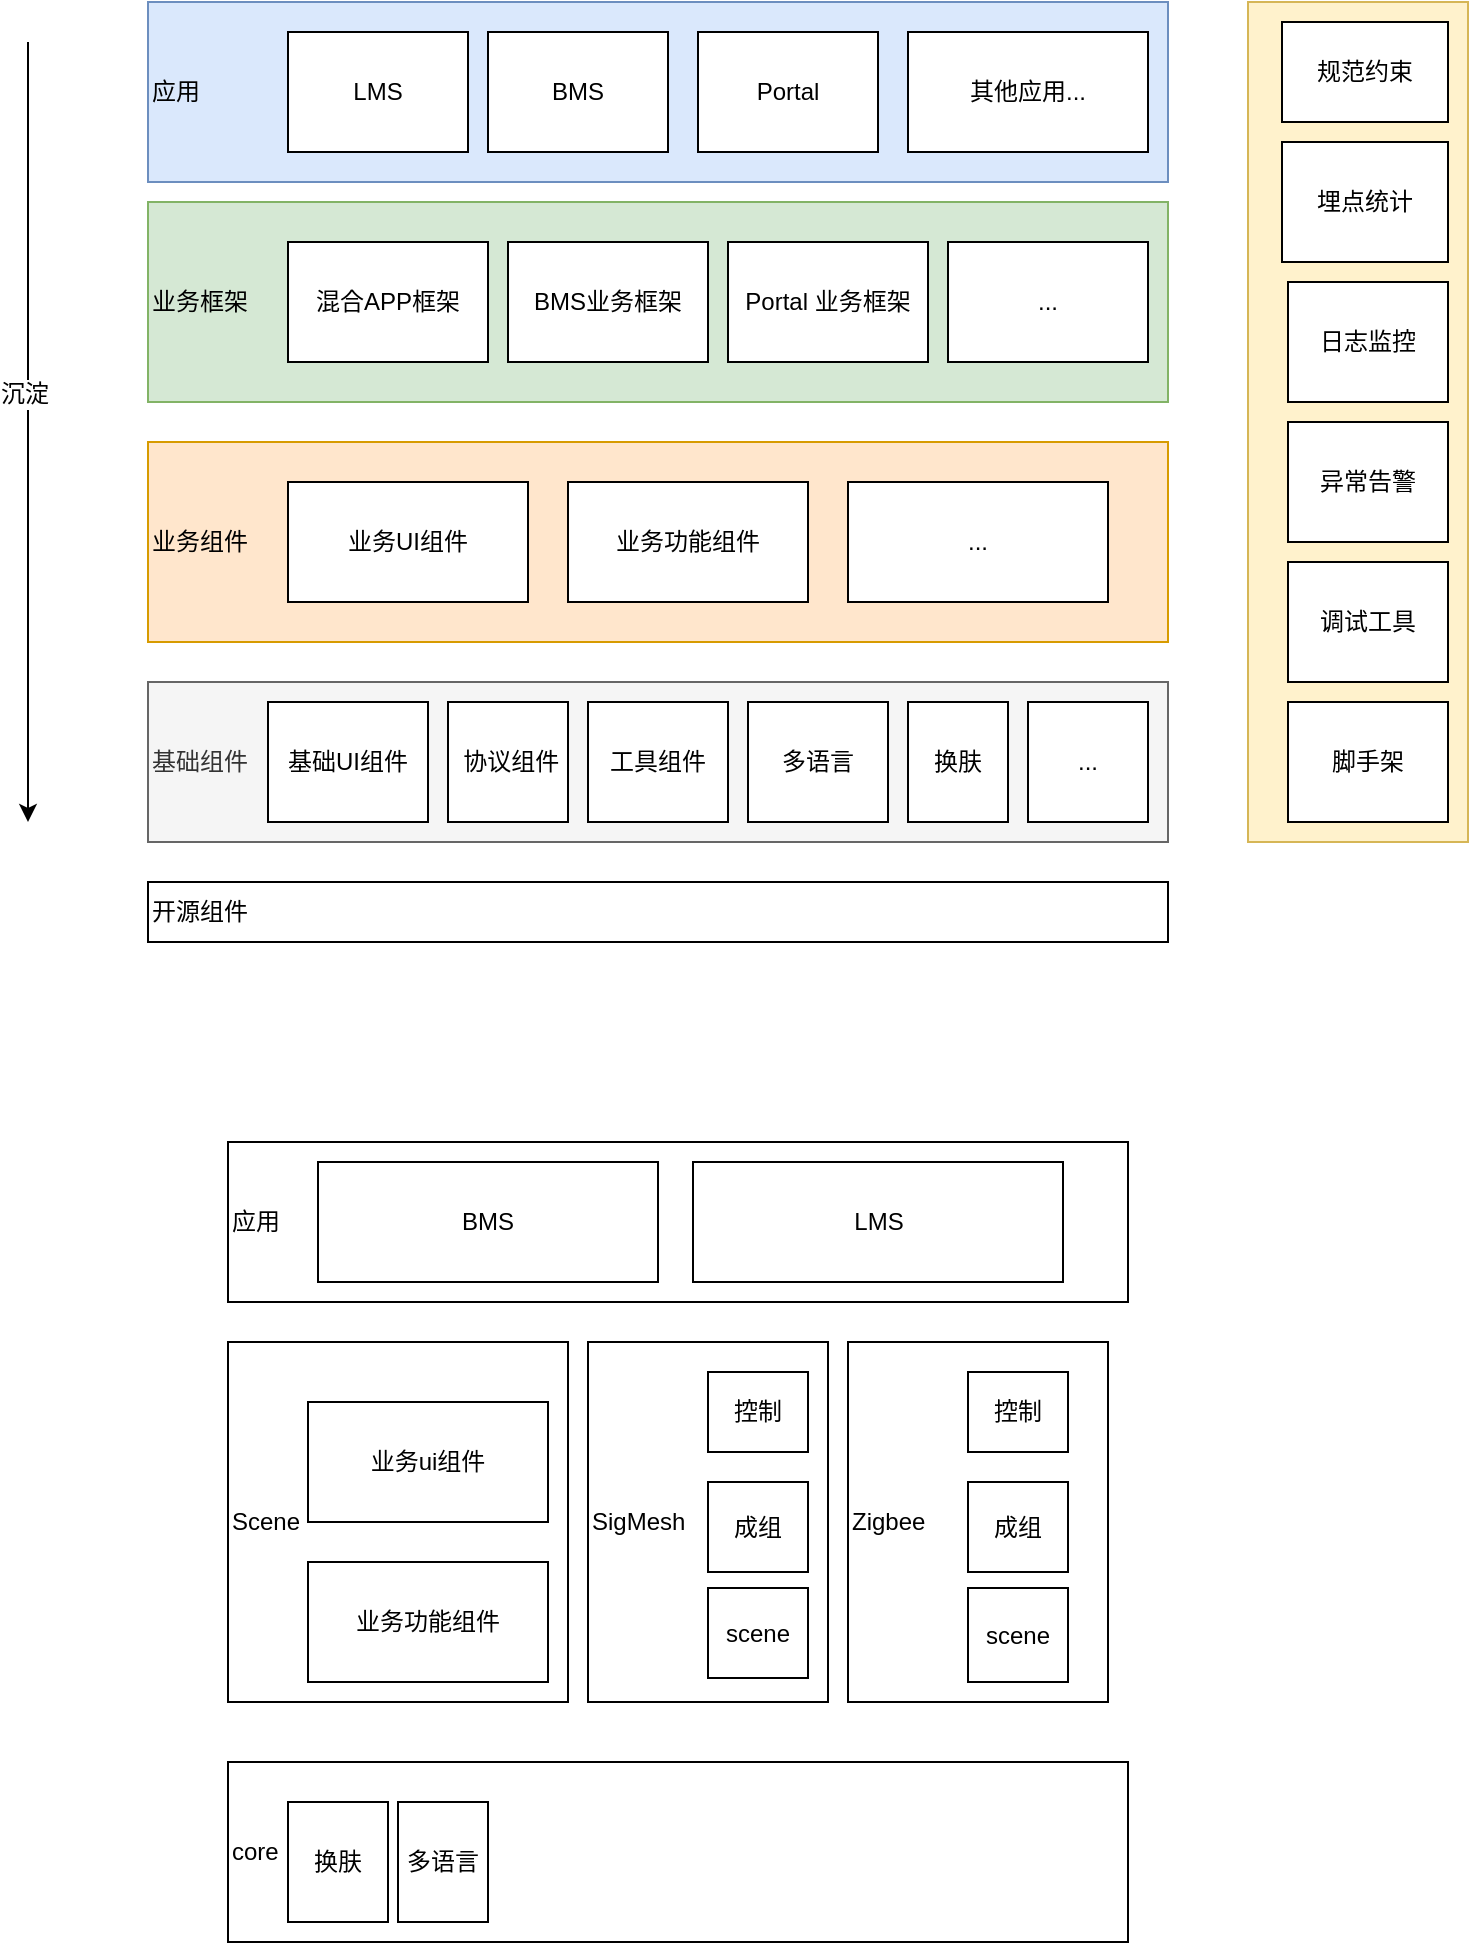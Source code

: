 <mxfile version="12.3.6" type="github" pages="1">
  <diagram id="mC2z6ZHij45KzqhMj24y" name="Page-1">
    <mxGraphModel dx="786" dy="487" grid="1" gridSize="10" guides="1" tooltips="1" connect="1" arrows="1" fold="1" page="1" pageScale="1" pageWidth="850" pageHeight="1100" math="0" shadow="0">
      <root>
        <mxCell id="0"/>
        <mxCell id="1" parent="0"/>
        <mxCell id="YCONs0wasow0GZZ-GPy--1" value="应用" style="rounded=0;whiteSpace=wrap;html=1;fillColor=#dae8fc;strokeColor=#6c8ebf;align=left;" parent="1" vertex="1">
          <mxGeometry x="110" y="60" width="510" height="90" as="geometry"/>
        </mxCell>
        <mxCell id="YCONs0wasow0GZZ-GPy--2" value="BMS" style="rounded=0;whiteSpace=wrap;html=1;" parent="1" vertex="1">
          <mxGeometry x="280" y="75" width="90" height="60" as="geometry"/>
        </mxCell>
        <mxCell id="YCONs0wasow0GZZ-GPy--3" value="Portal" style="rounded=0;whiteSpace=wrap;html=1;" parent="1" vertex="1">
          <mxGeometry x="385" y="75" width="90" height="60" as="geometry"/>
        </mxCell>
        <mxCell id="YCONs0wasow0GZZ-GPy--8" value="业务框架" style="rounded=0;whiteSpace=wrap;html=1;align=left;fillColor=#d5e8d4;strokeColor=#82b366;" parent="1" vertex="1">
          <mxGeometry x="110" y="160" width="510" height="100" as="geometry"/>
        </mxCell>
        <mxCell id="YCONs0wasow0GZZ-GPy--12" value="混合APP框架" style="rounded=0;whiteSpace=wrap;html=1;" parent="1" vertex="1">
          <mxGeometry x="180" y="180" width="100" height="60" as="geometry"/>
        </mxCell>
        <mxCell id="YCONs0wasow0GZZ-GPy--13" value="BMS业务框架" style="rounded=0;whiteSpace=wrap;html=1;" parent="1" vertex="1">
          <mxGeometry x="290" y="180" width="100" height="60" as="geometry"/>
        </mxCell>
        <mxCell id="YCONs0wasow0GZZ-GPy--14" value="业务组件" style="rounded=0;whiteSpace=wrap;html=1;align=left;fillColor=#ffe6cc;strokeColor=#d79b00;" parent="1" vertex="1">
          <mxGeometry x="110" y="280" width="510" height="100" as="geometry"/>
        </mxCell>
        <mxCell id="YCONs0wasow0GZZ-GPy--17" value="业务UI组件" style="rounded=0;whiteSpace=wrap;html=1;" parent="1" vertex="1">
          <mxGeometry x="180" y="300" width="120" height="60" as="geometry"/>
        </mxCell>
        <mxCell id="YCONs0wasow0GZZ-GPy--19" value="业务功能组件" style="rounded=0;whiteSpace=wrap;html=1;" parent="1" vertex="1">
          <mxGeometry x="320" y="300" width="120" height="60" as="geometry"/>
        </mxCell>
        <mxCell id="YCONs0wasow0GZZ-GPy--20" value="基础组件" style="rounded=0;whiteSpace=wrap;html=1;align=left;fillColor=#f5f5f5;strokeColor=#666666;fontColor=#333333;" parent="1" vertex="1">
          <mxGeometry x="110" y="400" width="510" height="80" as="geometry"/>
        </mxCell>
        <mxCell id="YCONs0wasow0GZZ-GPy--21" value="基础UI组件" style="rounded=0;whiteSpace=wrap;html=1;" parent="1" vertex="1">
          <mxGeometry x="170" y="410" width="80" height="60" as="geometry"/>
        </mxCell>
        <mxCell id="YCONs0wasow0GZZ-GPy--22" value="&amp;nbsp;协议组件" style="rounded=0;whiteSpace=wrap;html=1;" parent="1" vertex="1">
          <mxGeometry x="260" y="410" width="60" height="60" as="geometry"/>
        </mxCell>
        <mxCell id="YCONs0wasow0GZZ-GPy--25" value="其他应用..." style="rounded=0;whiteSpace=wrap;html=1;" parent="1" vertex="1">
          <mxGeometry x="490" y="75" width="120" height="60" as="geometry"/>
        </mxCell>
        <mxCell id="YCONs0wasow0GZZ-GPy--26" value="工具组件" style="rounded=0;whiteSpace=wrap;html=1;" parent="1" vertex="1">
          <mxGeometry x="330" y="410" width="70" height="60" as="geometry"/>
        </mxCell>
        <mxCell id="6pe8D8bSwLI52zhU29Og-7" value="多语言" style="rounded=0;whiteSpace=wrap;html=1;" vertex="1" parent="1">
          <mxGeometry x="410" y="410" width="70" height="60" as="geometry"/>
        </mxCell>
        <mxCell id="6pe8D8bSwLI52zhU29Og-8" value="换肤" style="rounded=0;whiteSpace=wrap;html=1;" vertex="1" parent="1">
          <mxGeometry x="490" y="410" width="50" height="60" as="geometry"/>
        </mxCell>
        <mxCell id="6pe8D8bSwLI52zhU29Og-12" value="Portal 业务框架" style="rounded=0;whiteSpace=wrap;html=1;" vertex="1" parent="1">
          <mxGeometry x="400" y="180" width="100" height="60" as="geometry"/>
        </mxCell>
        <mxCell id="6pe8D8bSwLI52zhU29Og-13" value="..." style="rounded=0;whiteSpace=wrap;html=1;" vertex="1" parent="1">
          <mxGeometry x="550" y="410" width="60" height="60" as="geometry"/>
        </mxCell>
        <mxCell id="6pe8D8bSwLI52zhU29Og-16" value="LMS" style="rounded=0;whiteSpace=wrap;html=1;" vertex="1" parent="1">
          <mxGeometry x="180" y="75" width="90" height="60" as="geometry"/>
        </mxCell>
        <mxCell id="6pe8D8bSwLI52zhU29Og-17" value="" style="endArrow=classic;html=1;" edge="1" parent="1">
          <mxGeometry width="50" height="50" relative="1" as="geometry">
            <mxPoint x="50" y="80" as="sourcePoint"/>
            <mxPoint x="50" y="470" as="targetPoint"/>
          </mxGeometry>
        </mxCell>
        <mxCell id="6pe8D8bSwLI52zhU29Og-18" value="沉淀" style="text;html=1;align=center;verticalAlign=middle;resizable=0;points=[];;labelBackgroundColor=#ffffff;" vertex="1" connectable="0" parent="6pe8D8bSwLI52zhU29Og-17">
          <mxGeometry x="-0.097" y="-2" relative="1" as="geometry">
            <mxPoint as="offset"/>
          </mxGeometry>
        </mxCell>
        <mxCell id="6pe8D8bSwLI52zhU29Og-19" value="" style="rounded=0;whiteSpace=wrap;html=1;fillColor=#fff2cc;strokeColor=#d6b656;align=left;" vertex="1" parent="1">
          <mxGeometry x="660" y="60" width="110" height="420" as="geometry"/>
        </mxCell>
        <mxCell id="6pe8D8bSwLI52zhU29Og-20" value="埋点统计" style="rounded=0;whiteSpace=wrap;html=1;" vertex="1" parent="1">
          <mxGeometry x="677" y="130" width="83" height="60" as="geometry"/>
        </mxCell>
        <mxCell id="6pe8D8bSwLI52zhU29Og-24" value="日志监控" style="rounded=0;whiteSpace=wrap;html=1;" vertex="1" parent="1">
          <mxGeometry x="680" y="200" width="80" height="60" as="geometry"/>
        </mxCell>
        <mxCell id="6pe8D8bSwLI52zhU29Og-25" value="异常告警" style="rounded=0;whiteSpace=wrap;html=1;" vertex="1" parent="1">
          <mxGeometry x="680" y="270" width="80" height="60" as="geometry"/>
        </mxCell>
        <mxCell id="6pe8D8bSwLI52zhU29Og-28" value="调试工具" style="rounded=0;whiteSpace=wrap;html=1;" vertex="1" parent="1">
          <mxGeometry x="680" y="340" width="80" height="60" as="geometry"/>
        </mxCell>
        <mxCell id="6pe8D8bSwLI52zhU29Og-31" value="脚手架" style="rounded=0;whiteSpace=wrap;html=1;" vertex="1" parent="1">
          <mxGeometry x="680" y="410" width="80" height="60" as="geometry"/>
        </mxCell>
        <mxCell id="6pe8D8bSwLI52zhU29Og-36" value="..." style="rounded=0;whiteSpace=wrap;html=1;" vertex="1" parent="1">
          <mxGeometry x="460" y="300" width="130" height="60" as="geometry"/>
        </mxCell>
        <mxCell id="6pe8D8bSwLI52zhU29Og-37" value="..." style="rounded=0;whiteSpace=wrap;html=1;" vertex="1" parent="1">
          <mxGeometry x="510" y="180" width="100" height="60" as="geometry"/>
        </mxCell>
        <mxCell id="6pe8D8bSwLI52zhU29Og-38" value="开源组件" style="rounded=0;whiteSpace=wrap;html=1;align=left;glass=0;comic=0;" vertex="1" parent="1">
          <mxGeometry x="110" y="500" width="510" height="30" as="geometry"/>
        </mxCell>
        <mxCell id="6pe8D8bSwLI52zhU29Og-40" value="规范约束" style="rounded=0;whiteSpace=wrap;html=1;" vertex="1" parent="1">
          <mxGeometry x="677" y="70" width="83" height="50" as="geometry"/>
        </mxCell>
        <mxCell id="6pe8D8bSwLI52zhU29Og-52" value="Scene" style="rounded=0;whiteSpace=wrap;html=1;align=left;" vertex="1" parent="1">
          <mxGeometry x="150" y="730" width="170" height="180" as="geometry"/>
        </mxCell>
        <mxCell id="6pe8D8bSwLI52zhU29Og-54" value="业务ui组件" style="rounded=0;whiteSpace=wrap;html=1;" vertex="1" parent="1">
          <mxGeometry x="190" y="760" width="120" height="60" as="geometry"/>
        </mxCell>
        <mxCell id="6pe8D8bSwLI52zhU29Og-55" value="业务功能组件" style="rounded=0;whiteSpace=wrap;html=1;" vertex="1" parent="1">
          <mxGeometry x="190" y="840" width="120" height="60" as="geometry"/>
        </mxCell>
        <mxCell id="6pe8D8bSwLI52zhU29Og-57" value="core" style="rounded=0;whiteSpace=wrap;html=1;shadow=0;align=left;" vertex="1" parent="1">
          <mxGeometry x="150" y="940" width="450" height="90" as="geometry"/>
        </mxCell>
        <mxCell id="6pe8D8bSwLI52zhU29Og-59" value="SigMesh" style="rounded=0;whiteSpace=wrap;html=1;align=left;" vertex="1" parent="1">
          <mxGeometry x="330" y="730" width="120" height="180" as="geometry"/>
        </mxCell>
        <mxCell id="6pe8D8bSwLI52zhU29Og-61" value="控制" style="rounded=0;whiteSpace=wrap;html=1;shadow=0;glass=0;comic=0;" vertex="1" parent="1">
          <mxGeometry x="390" y="745" width="50" height="40" as="geometry"/>
        </mxCell>
        <mxCell id="6pe8D8bSwLI52zhU29Og-62" value="成组" style="rounded=0;whiteSpace=wrap;html=1;shadow=0;glass=0;comic=0;" vertex="1" parent="1">
          <mxGeometry x="390" y="800" width="50" height="45" as="geometry"/>
        </mxCell>
        <mxCell id="6pe8D8bSwLI52zhU29Og-63" value="scene" style="rounded=0;whiteSpace=wrap;html=1;shadow=0;glass=0;comic=0;" vertex="1" parent="1">
          <mxGeometry x="390" y="853" width="50" height="45" as="geometry"/>
        </mxCell>
        <mxCell id="6pe8D8bSwLI52zhU29Og-68" value="应用" style="rounded=0;whiteSpace=wrap;html=1;shadow=0;glass=0;comic=0;align=left;" vertex="1" parent="1">
          <mxGeometry x="150" y="630" width="450" height="80" as="geometry"/>
        </mxCell>
        <mxCell id="6pe8D8bSwLI52zhU29Og-69" value="BMS" style="rounded=0;whiteSpace=wrap;html=1;shadow=0;glass=0;comic=0;" vertex="1" parent="1">
          <mxGeometry x="195" y="640" width="170" height="60" as="geometry"/>
        </mxCell>
        <mxCell id="6pe8D8bSwLI52zhU29Og-70" value="LMS" style="rounded=0;whiteSpace=wrap;html=1;shadow=0;glass=0;comic=0;" vertex="1" parent="1">
          <mxGeometry x="382.5" y="640" width="185" height="60" as="geometry"/>
        </mxCell>
        <mxCell id="6pe8D8bSwLI52zhU29Og-71" value="换肤" style="rounded=0;whiteSpace=wrap;html=1;shadow=0;glass=0;comic=0;" vertex="1" parent="1">
          <mxGeometry x="180" y="960" width="50" height="60" as="geometry"/>
        </mxCell>
        <mxCell id="6pe8D8bSwLI52zhU29Og-73" value="多语言" style="rounded=0;whiteSpace=wrap;html=1;shadow=0;glass=0;comic=0;" vertex="1" parent="1">
          <mxGeometry x="235" y="960" width="45" height="60" as="geometry"/>
        </mxCell>
        <mxCell id="6pe8D8bSwLI52zhU29Og-74" value="Zigbee" style="rounded=0;whiteSpace=wrap;html=1;align=left;" vertex="1" parent="1">
          <mxGeometry x="460" y="730" width="130" height="180" as="geometry"/>
        </mxCell>
        <mxCell id="6pe8D8bSwLI52zhU29Og-76" value="控制" style="rounded=0;whiteSpace=wrap;html=1;shadow=0;glass=0;comic=0;" vertex="1" parent="1">
          <mxGeometry x="520" y="745" width="50" height="40" as="geometry"/>
        </mxCell>
        <mxCell id="6pe8D8bSwLI52zhU29Og-77" value="成组" style="rounded=0;whiteSpace=wrap;html=1;shadow=0;glass=0;comic=0;" vertex="1" parent="1">
          <mxGeometry x="520" y="800" width="50" height="45" as="geometry"/>
        </mxCell>
        <mxCell id="6pe8D8bSwLI52zhU29Og-78" value="scene" style="rounded=0;whiteSpace=wrap;html=1;shadow=0;glass=0;comic=0;" vertex="1" parent="1">
          <mxGeometry x="520" y="853" width="50" height="47" as="geometry"/>
        </mxCell>
      </root>
    </mxGraphModel>
  </diagram>
</mxfile>
